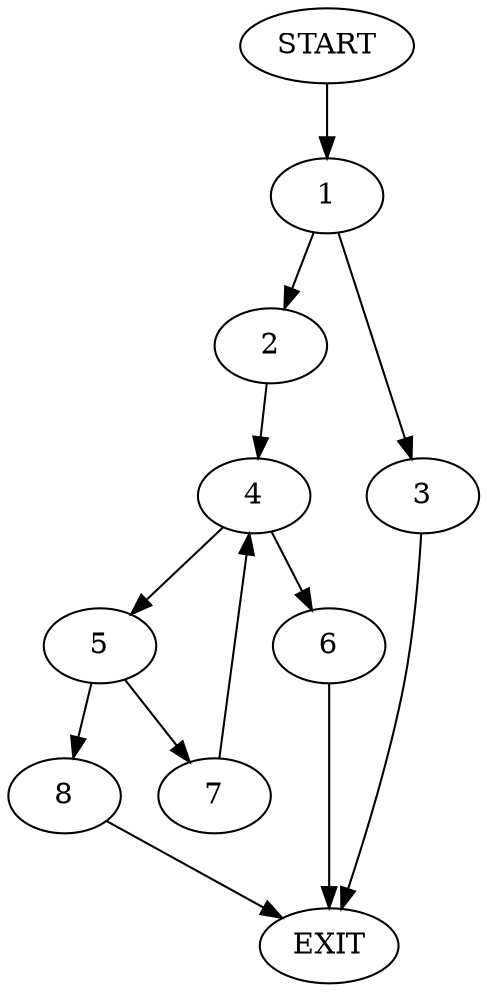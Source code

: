 digraph {
0 [label="START"]
9 [label="EXIT"]
0 -> 1
1 -> 2
1 -> 3
2 -> 4
3 -> 9
4 -> 5
4 -> 6
5 -> 7
5 -> 8
6 -> 9
7 -> 4
8 -> 9
}
